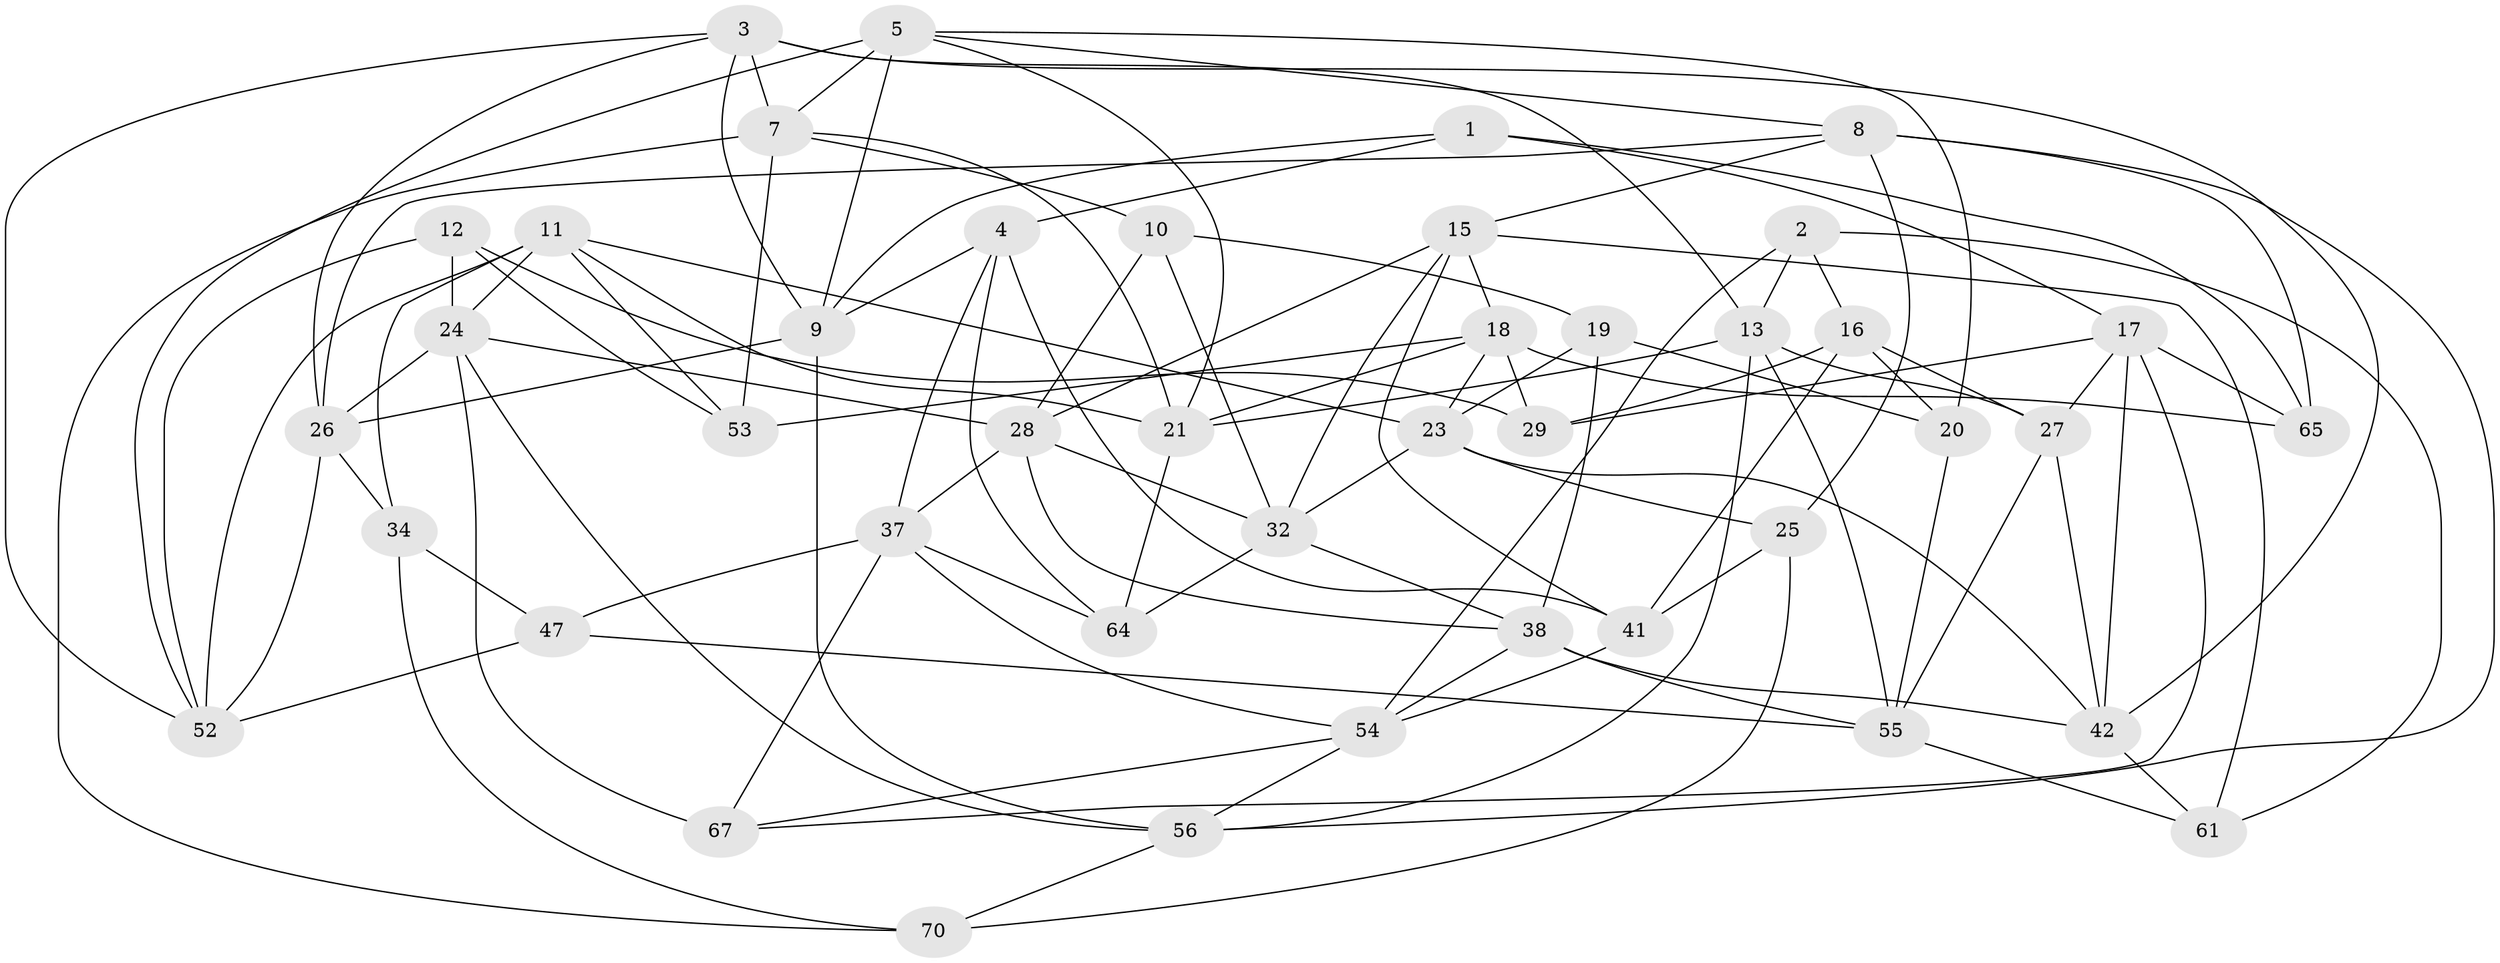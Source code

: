 // Generated by graph-tools (version 1.1) at 2025/52/02/27/25 19:52:30]
// undirected, 43 vertices, 111 edges
graph export_dot {
graph [start="1"]
  node [color=gray90,style=filled];
  1;
  2;
  3 [super="+35"];
  4 [super="+6"];
  5 [super="+22"];
  7 [super="+46"];
  8 [super="+36"];
  9 [super="+14"];
  10;
  11 [super="+44"];
  12;
  13 [super="+45"];
  15 [super="+43"];
  16 [super="+31"];
  17 [super="+49"];
  18 [super="+50"];
  19;
  20;
  21 [super="+39"];
  23 [super="+62"];
  24 [super="+58"];
  25;
  26 [super="+48"];
  27 [super="+30"];
  28 [super="+33"];
  29;
  32 [super="+60"];
  34;
  37 [super="+59"];
  38 [super="+40"];
  41 [super="+51"];
  42 [super="+57"];
  47;
  52 [super="+66"];
  53;
  54 [super="+63"];
  55 [super="+69"];
  56 [super="+68"];
  61;
  64;
  65;
  67;
  70;
  1 -- 9;
  1 -- 17;
  1 -- 65;
  1 -- 4;
  2 -- 61;
  2 -- 16;
  2 -- 13;
  2 -- 54;
  3 -- 9;
  3 -- 13;
  3 -- 7;
  3 -- 26;
  3 -- 52;
  3 -- 42;
  4 -- 64;
  4 -- 41 [weight=2];
  4 -- 37;
  4 -- 9;
  5 -- 20;
  5 -- 52;
  5 -- 9;
  5 -- 21;
  5 -- 7;
  5 -- 8;
  7 -- 10;
  7 -- 21;
  7 -- 53;
  7 -- 70;
  8 -- 25;
  8 -- 56;
  8 -- 26;
  8 -- 65;
  8 -- 15;
  9 -- 56;
  9 -- 26;
  10 -- 19;
  10 -- 28;
  10 -- 32;
  11 -- 52;
  11 -- 24;
  11 -- 21;
  11 -- 34;
  11 -- 53;
  11 -- 23;
  12 -- 29;
  12 -- 53;
  12 -- 52;
  12 -- 24;
  13 -- 21;
  13 -- 56;
  13 -- 27;
  13 -- 55;
  15 -- 61;
  15 -- 32;
  15 -- 18;
  15 -- 41;
  15 -- 28;
  16 -- 27 [weight=2];
  16 -- 41;
  16 -- 20;
  16 -- 29;
  17 -- 67;
  17 -- 42;
  17 -- 65;
  17 -- 29;
  17 -- 27;
  18 -- 23;
  18 -- 53;
  18 -- 65;
  18 -- 21;
  18 -- 29;
  19 -- 20;
  19 -- 23;
  19 -- 38;
  20 -- 55;
  21 -- 64;
  23 -- 32;
  23 -- 25;
  23 -- 42;
  24 -- 67;
  24 -- 28;
  24 -- 26;
  24 -- 56;
  25 -- 70;
  25 -- 41;
  26 -- 52;
  26 -- 34;
  27 -- 55;
  27 -- 42;
  28 -- 38;
  28 -- 37;
  28 -- 32;
  32 -- 64;
  32 -- 38;
  34 -- 47;
  34 -- 70;
  37 -- 67;
  37 -- 54;
  37 -- 64;
  37 -- 47;
  38 -- 54;
  38 -- 55;
  38 -- 42;
  41 -- 54;
  42 -- 61;
  47 -- 55;
  47 -- 52;
  54 -- 67;
  54 -- 56;
  55 -- 61;
  56 -- 70;
}
